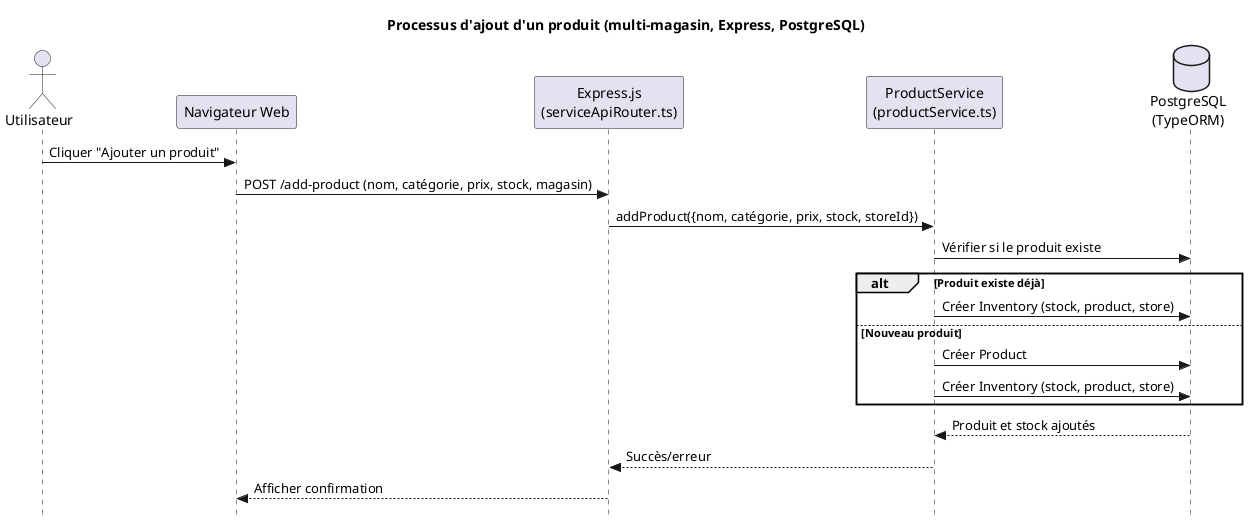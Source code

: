 @startuml Processus d'ajout d'un produit

skinparam style strictuml

title Processus d'ajout d'un produit (multi-magasin, Express, PostgreSQL)

actor Utilisateur
participant "Navigateur Web" as Web
participant "Express.js\n(serviceApiRouter.ts)" as Express
participant "ProductService\n(productService.ts)" as ProductService
database "PostgreSQL\n(TypeORM)" as Database

Utilisateur -> Web : Cliquer "Ajouter un produit"
Web -> Express : POST /add-product (nom, catégorie, prix, stock, magasin)
Express -> ProductService : addProduct({nom, catégorie, prix, stock, storeId})
ProductService -> Database : Vérifier si le produit existe
alt Produit existe déjà
    ProductService -> Database : Créer Inventory (stock, product, store)
else Nouveau produit
    ProductService -> Database : Créer Product
    ProductService -> Database : Créer Inventory (stock, product, store)
end
Database --> ProductService : Produit et stock ajoutés
ProductService --> Express : Succès/erreur
Express --> Web : Afficher confirmation

@enduml